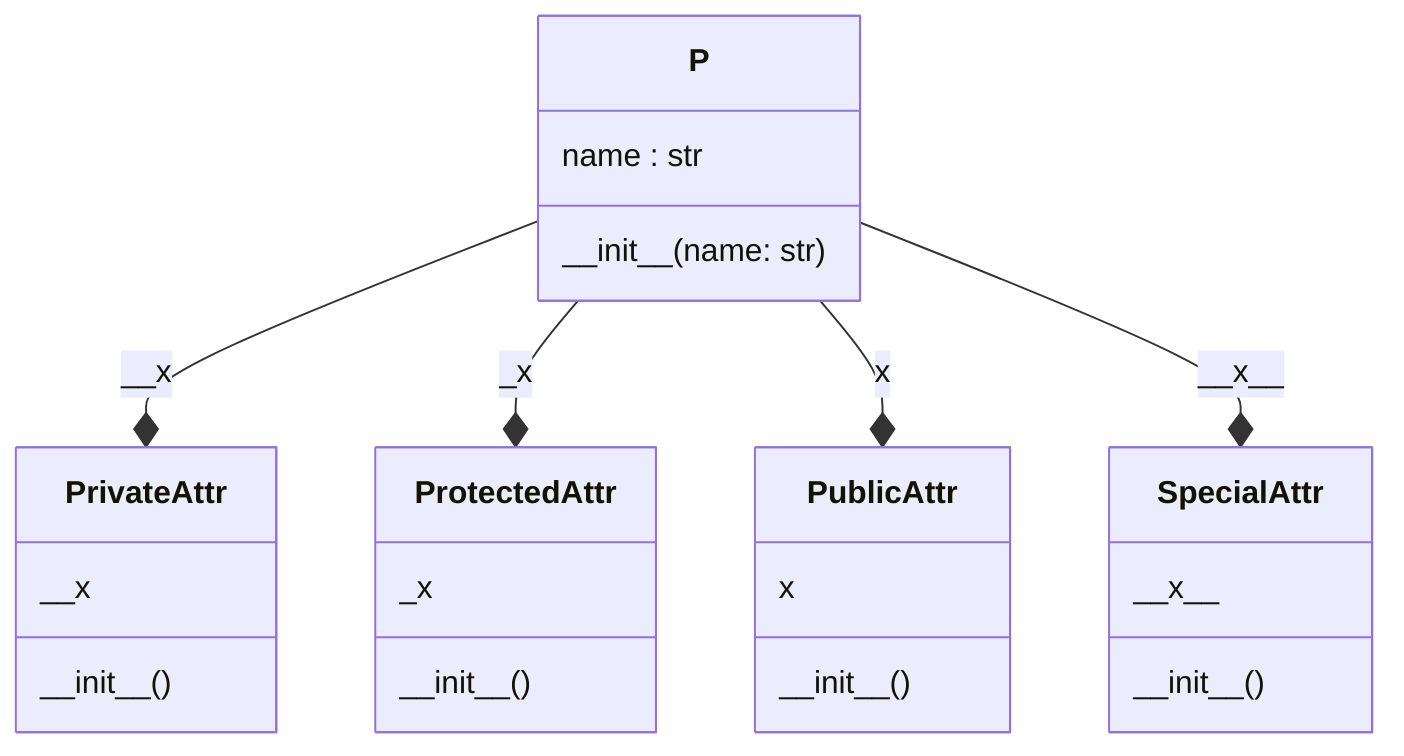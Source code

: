 classDiagram
  class P {
    name : str
    \_\_init\_\_(name: str)
  }
  class PrivateAttr {
    \_\_x
    \_\_init\_\_()
  }
  class ProtectedAttr {
    _x
    \_\_init\_\_()
  }
  class PublicAttr {
    x
    \_\_init\_\_()
  }
  class SpecialAttr {
    \_\_x\_\_
    \_\_init\_\_()
  }
  P --* PrivateAttr : \_\_x
  P --* ProtectedAttr : _x
  P --* PublicAttr : x
  P --* SpecialAttr : \_\_x\_\_